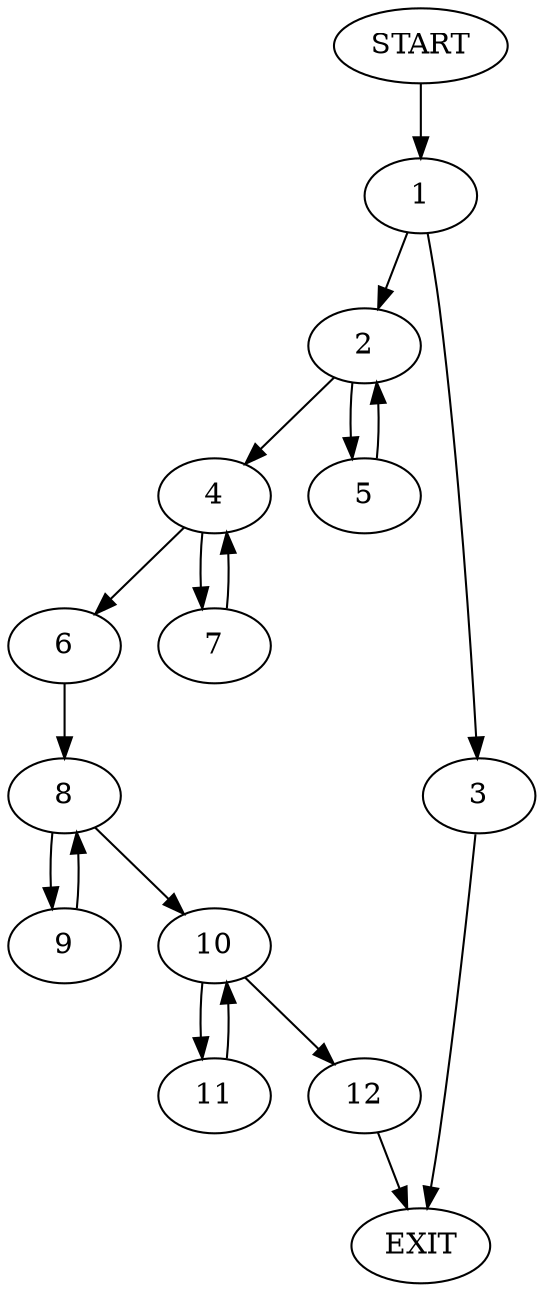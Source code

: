digraph {
0 [label="START"]
13 [label="EXIT"]
0 -> 1
1 -> 2
1 -> 3
2 -> 4
2 -> 5
3 -> 13
5 -> 2
4 -> 6
4 -> 7
7 -> 4
6 -> 8
8 -> 9
8 -> 10
10 -> 11
10 -> 12
9 -> 8
12 -> 13
11 -> 10
}
